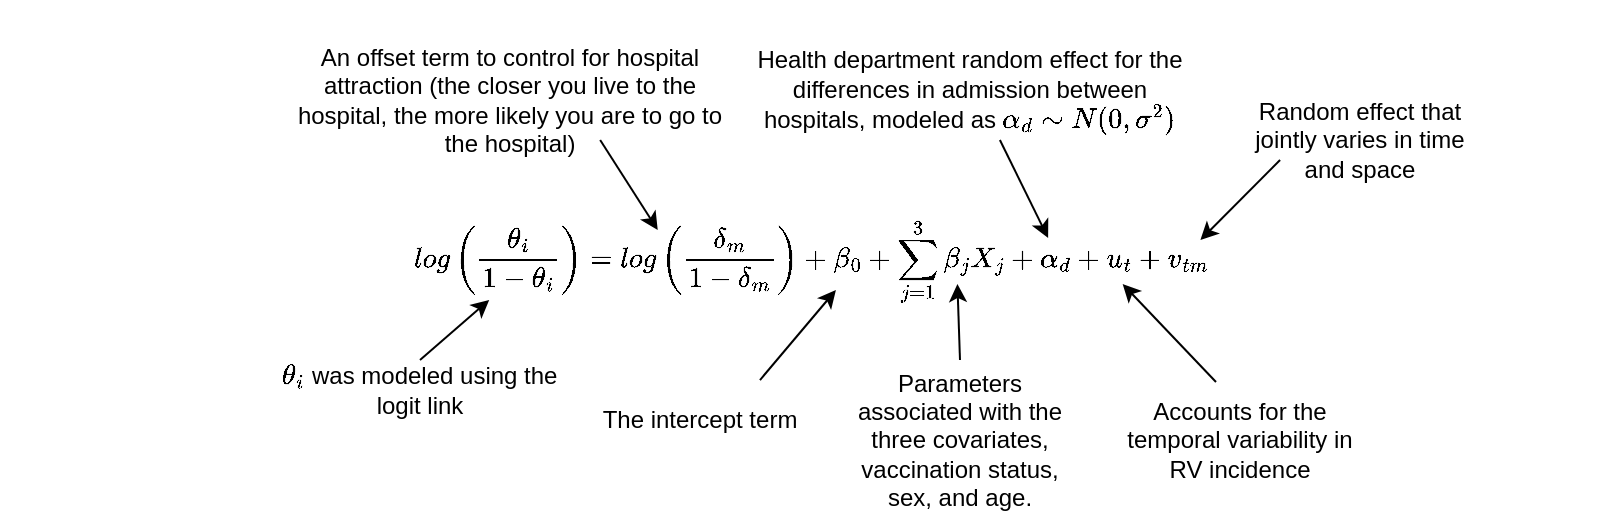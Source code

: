 <mxfile version="15.7.3" type="device"><diagram id="so8OsisPAXdw_RvJ4Nc4" name="Page-1"><mxGraphModel dx="811" dy="461" grid="1" gridSize="10" guides="1" tooltips="1" connect="1" arrows="1" fold="1" page="1" pageScale="1" pageWidth="850" pageHeight="1100" math="1" shadow="0"><root><mxCell id="0"/><mxCell id="1" parent="0"/><mxCell id="Y7Tl2fQxYC76wq_ydC19-2" value="$$log\left(\frac{\theta_i}{1 - \theta_i}\right) = log\left(\frac{\delta_m}{1 - \delta_m}\right) + \beta_0 + \sum^3_{j=1}\beta_jX_j + \alpha_d + u_t + v_{tm}$$" style="text;html=1;align=center;verticalAlign=middle;resizable=0;points=[];autosize=1;strokeColor=none;fillColor=none;" vertex="1" parent="1"><mxGeometry y="170" width="810" height="20" as="geometry"/></mxCell><mxCell id="Y7Tl2fQxYC76wq_ydC19-3" value="\(\theta_i\) was modeled using the logit link" style="text;html=1;strokeColor=none;fillColor=none;align=center;verticalAlign=middle;whiteSpace=wrap;rounded=0;" vertex="1" parent="1"><mxGeometry x="140" y="230" width="140" height="30" as="geometry"/></mxCell><mxCell id="Y7Tl2fQxYC76wq_ydC19-6" value="An offset term to control for hospital attraction (the closer you live to the hospital, the more likely you are to go to the hospital)" style="rounded=0;whiteSpace=wrap;html=1;strokeColor=none;" vertex="1" parent="1"><mxGeometry x="140" y="70" width="230" height="60" as="geometry"/></mxCell><mxCell id="Y7Tl2fQxYC76wq_ydC19-7" value="The intercept term" style="rounded=0;whiteSpace=wrap;html=1;strokeColor=none;" vertex="1" parent="1"><mxGeometry x="290" y="230" width="120" height="60" as="geometry"/></mxCell><mxCell id="Y7Tl2fQxYC76wq_ydC19-8" value="Parameters associated with the three covariates, vaccination status, sex, and age." style="rounded=0;whiteSpace=wrap;html=1;strokeColor=none;" vertex="1" parent="1"><mxGeometry x="420" y="230" width="120" height="80" as="geometry"/></mxCell><mxCell id="Y7Tl2fQxYC76wq_ydC19-9" value="Health department random effect for the differences in admission between hospitals, modeled as \(\alpha_d \sim N(0, \sigma^2)\)" style="rounded=0;whiteSpace=wrap;html=1;strokeColor=none;" vertex="1" parent="1"><mxGeometry x="370" y="50" width="230" height="90" as="geometry"/></mxCell><mxCell id="Y7Tl2fQxYC76wq_ydC19-10" value="Accounts for the temporal variability in RV incidence" style="rounded=0;whiteSpace=wrap;html=1;strokeColor=none;" vertex="1" parent="1"><mxGeometry x="560" y="240" width="120" height="60" as="geometry"/></mxCell><mxCell id="Y7Tl2fQxYC76wq_ydC19-11" value="Random effect that jointly varies in time and space" style="rounded=0;whiteSpace=wrap;html=1;strokeColor=none;" vertex="1" parent="1"><mxGeometry x="620" y="90" width="120" height="60" as="geometry"/></mxCell><mxCell id="Y7Tl2fQxYC76wq_ydC19-12" value="" style="endArrow=classic;html=1;rounded=0;exitX=0.696;exitY=0.833;exitDx=0;exitDy=0;exitPerimeter=0;entryX=0.406;entryY=-0.25;entryDx=0;entryDy=0;entryPerimeter=0;" edge="1" parent="1" source="Y7Tl2fQxYC76wq_ydC19-6" target="Y7Tl2fQxYC76wq_ydC19-2"><mxGeometry width="50" height="50" relative="1" as="geometry"><mxPoint x="300" y="280" as="sourcePoint"/><mxPoint x="350" y="230" as="targetPoint"/></mxGeometry></mxCell><mxCell id="Y7Tl2fQxYC76wq_ydC19-13" value="" style="endArrow=classic;html=1;rounded=0;exitX=0.5;exitY=0;exitDx=0;exitDy=0;entryX=0.302;entryY=1.5;entryDx=0;entryDy=0;entryPerimeter=0;" edge="1" parent="1" source="Y7Tl2fQxYC76wq_ydC19-3" target="Y7Tl2fQxYC76wq_ydC19-2"><mxGeometry width="50" height="50" relative="1" as="geometry"><mxPoint x="300" y="280" as="sourcePoint"/><mxPoint x="350" y="230" as="targetPoint"/></mxGeometry></mxCell><mxCell id="Y7Tl2fQxYC76wq_ydC19-14" value="" style="endArrow=classic;html=1;rounded=0;exitX=0.75;exitY=0.167;exitDx=0;exitDy=0;exitPerimeter=0;entryX=0.516;entryY=1.25;entryDx=0;entryDy=0;entryPerimeter=0;" edge="1" parent="1" source="Y7Tl2fQxYC76wq_ydC19-7" target="Y7Tl2fQxYC76wq_ydC19-2"><mxGeometry width="50" height="50" relative="1" as="geometry"><mxPoint x="400" y="280" as="sourcePoint"/><mxPoint x="450" y="230" as="targetPoint"/></mxGeometry></mxCell><mxCell id="Y7Tl2fQxYC76wq_ydC19-15" value="" style="endArrow=classic;html=1;rounded=0;exitX=0.5;exitY=0;exitDx=0;exitDy=0;entryX=0.591;entryY=1.1;entryDx=0;entryDy=0;entryPerimeter=0;" edge="1" parent="1" source="Y7Tl2fQxYC76wq_ydC19-8" target="Y7Tl2fQxYC76wq_ydC19-2"><mxGeometry width="50" height="50" relative="1" as="geometry"><mxPoint x="400" y="280" as="sourcePoint"/><mxPoint x="450" y="230" as="targetPoint"/></mxGeometry></mxCell><mxCell id="Y7Tl2fQxYC76wq_ydC19-17" value="" style="endArrow=classic;html=1;rounded=0;exitX=0.565;exitY=0.778;exitDx=0;exitDy=0;exitPerimeter=0;entryX=0.647;entryY=-0.05;entryDx=0;entryDy=0;entryPerimeter=0;" edge="1" parent="1" source="Y7Tl2fQxYC76wq_ydC19-9" target="Y7Tl2fQxYC76wq_ydC19-2"><mxGeometry width="50" height="50" relative="1" as="geometry"><mxPoint x="490" y="270" as="sourcePoint"/><mxPoint x="540" y="220" as="targetPoint"/></mxGeometry></mxCell><mxCell id="Y7Tl2fQxYC76wq_ydC19-18" value="" style="endArrow=classic;html=1;rounded=0;exitX=0.4;exitY=0.017;exitDx=0;exitDy=0;exitPerimeter=0;entryX=0.693;entryY=1.1;entryDx=0;entryDy=0;entryPerimeter=0;" edge="1" parent="1" source="Y7Tl2fQxYC76wq_ydC19-10" target="Y7Tl2fQxYC76wq_ydC19-2"><mxGeometry width="50" height="50" relative="1" as="geometry"><mxPoint x="490" y="300" as="sourcePoint"/><mxPoint x="540" y="250" as="targetPoint"/></mxGeometry></mxCell><mxCell id="Y7Tl2fQxYC76wq_ydC19-19" value="" style="endArrow=classic;html=1;rounded=0;exitX=0.167;exitY=0.667;exitDx=0;exitDy=0;exitPerimeter=0;entryX=0.741;entryY=0;entryDx=0;entryDy=0;entryPerimeter=0;" edge="1" parent="1" source="Y7Tl2fQxYC76wq_ydC19-11" target="Y7Tl2fQxYC76wq_ydC19-2"><mxGeometry width="50" height="50" relative="1" as="geometry"><mxPoint x="490" y="300" as="sourcePoint"/><mxPoint x="540" y="250" as="targetPoint"/></mxGeometry></mxCell></root></mxGraphModel></diagram></mxfile>